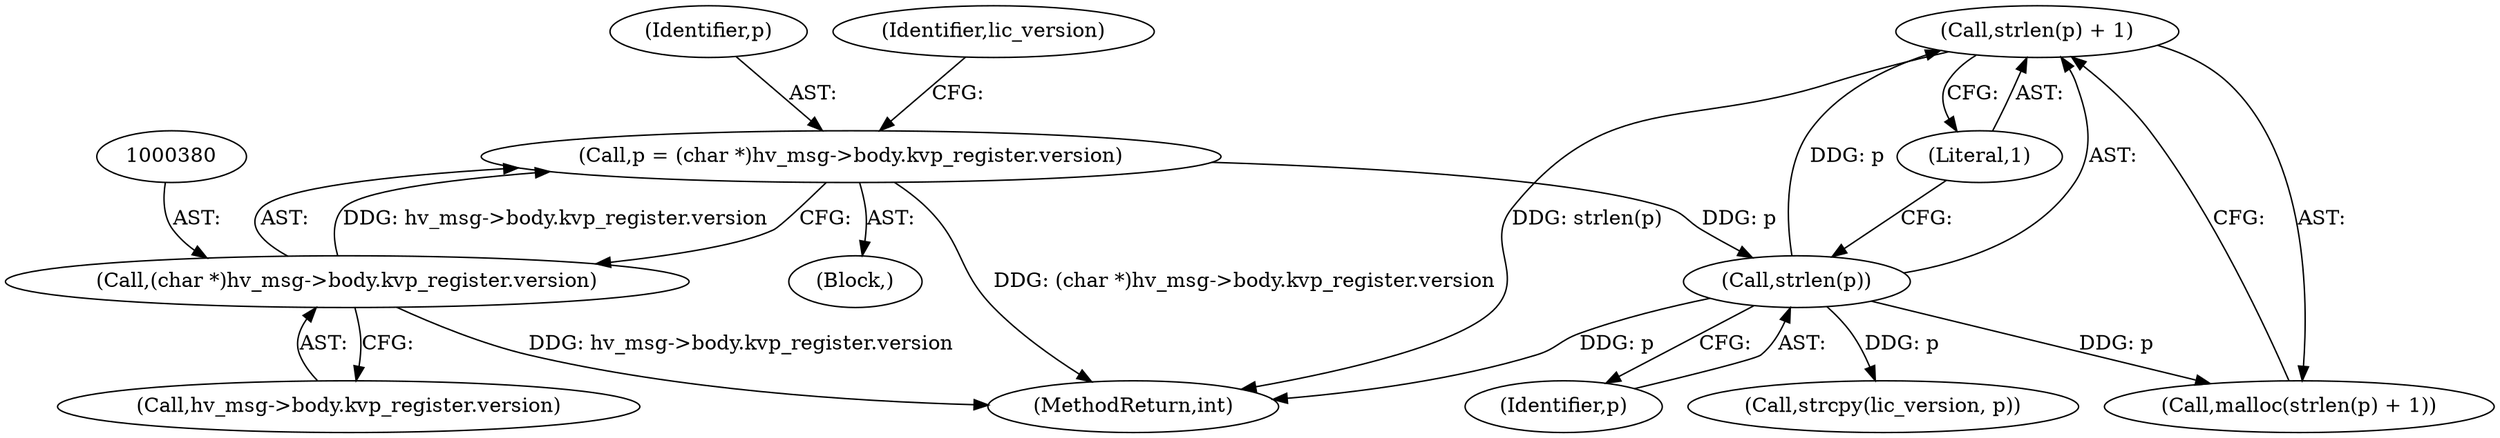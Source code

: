 digraph "0_linux_bcc2c9c3fff859e0eb019fe6fec26f9b8eba795c@API" {
"1000391" [label="(Call,strlen(p) + 1)"];
"1000392" [label="(Call,strlen(p))"];
"1000377" [label="(Call,p = (char *)hv_msg->body.kvp_register.version)"];
"1000379" [label="(Call,(char *)hv_msg->body.kvp_register.version)"];
"1000390" [label="(Call,malloc(strlen(p) + 1))"];
"1000375" [label="(Block,)"];
"1000393" [label="(Identifier,p)"];
"1000389" [label="(Identifier,lic_version)"];
"1000392" [label="(Call,strlen(p))"];
"1000377" [label="(Call,p = (char *)hv_msg->body.kvp_register.version)"];
"1000379" [label="(Call,(char *)hv_msg->body.kvp_register.version)"];
"1000391" [label="(Call,strlen(p) + 1)"];
"1000394" [label="(Literal,1)"];
"1000398" [label="(Call,strcpy(lic_version, p))"];
"1000378" [label="(Identifier,p)"];
"1000784" [label="(MethodReturn,int)"];
"1000381" [label="(Call,hv_msg->body.kvp_register.version)"];
"1000391" -> "1000390"  [label="AST: "];
"1000391" -> "1000394"  [label="CFG: "];
"1000392" -> "1000391"  [label="AST: "];
"1000394" -> "1000391"  [label="AST: "];
"1000390" -> "1000391"  [label="CFG: "];
"1000391" -> "1000784"  [label="DDG: strlen(p)"];
"1000392" -> "1000391"  [label="DDG: p"];
"1000392" -> "1000393"  [label="CFG: "];
"1000393" -> "1000392"  [label="AST: "];
"1000394" -> "1000392"  [label="CFG: "];
"1000392" -> "1000784"  [label="DDG: p"];
"1000392" -> "1000390"  [label="DDG: p"];
"1000377" -> "1000392"  [label="DDG: p"];
"1000392" -> "1000398"  [label="DDG: p"];
"1000377" -> "1000375"  [label="AST: "];
"1000377" -> "1000379"  [label="CFG: "];
"1000378" -> "1000377"  [label="AST: "];
"1000379" -> "1000377"  [label="AST: "];
"1000389" -> "1000377"  [label="CFG: "];
"1000377" -> "1000784"  [label="DDG: (char *)hv_msg->body.kvp_register.version"];
"1000379" -> "1000377"  [label="DDG: hv_msg->body.kvp_register.version"];
"1000379" -> "1000381"  [label="CFG: "];
"1000380" -> "1000379"  [label="AST: "];
"1000381" -> "1000379"  [label="AST: "];
"1000379" -> "1000784"  [label="DDG: hv_msg->body.kvp_register.version"];
}
